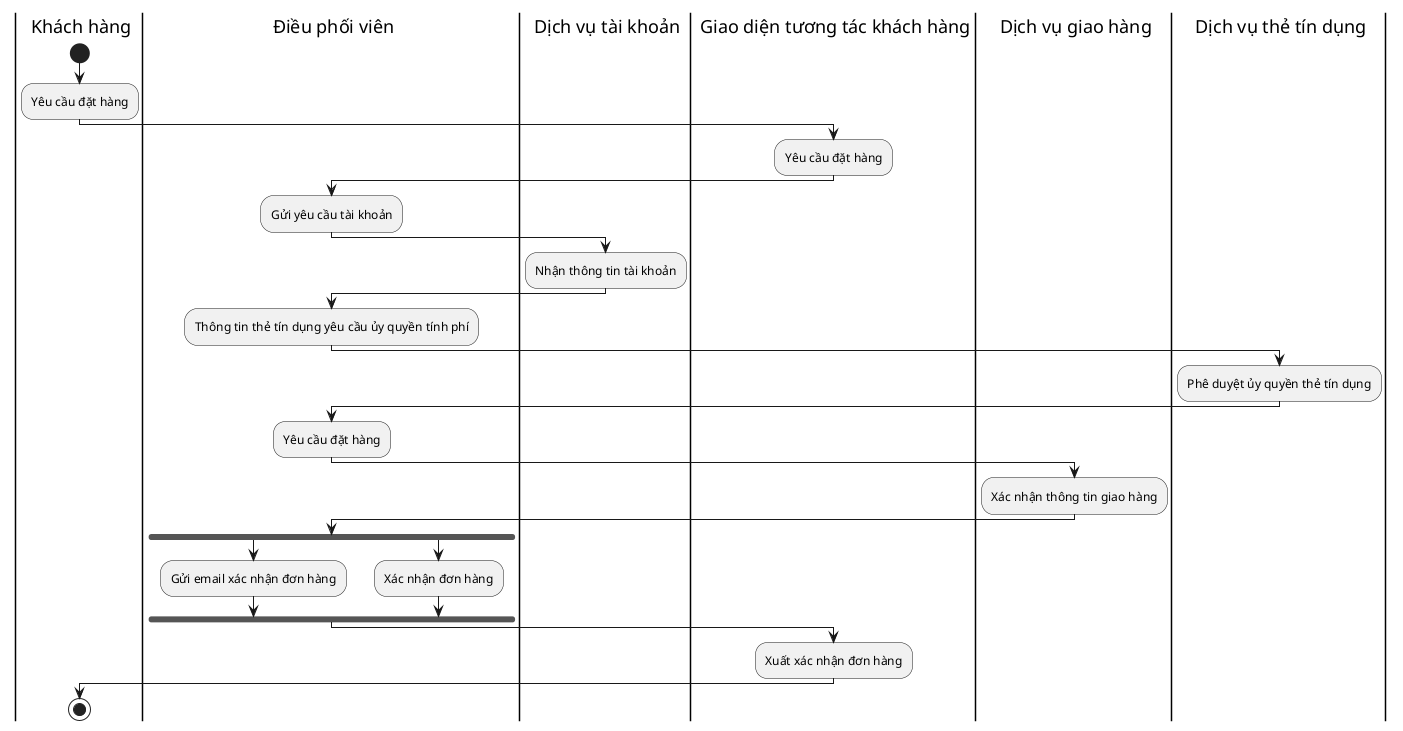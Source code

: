 @startuml
|K| Khách hàng
|V| Điều phối viên
|D| Dịch vụ tài khoản
|G| Giao diện tương tác khách hàng
|H| Dịch vụ giao hàng
|T| Dịch vụ thẻ tín dụng
|K|
start
:Yêu cầu đặt hàng;
|G|
:Yêu cầu đặt hàng;
|V|
:Gửi yêu cầu tài khoản;
|D|
:Nhận thông tin tài khoản;
|V|
:Thông tin thẻ tín dụng yêu cầu ủy quyền tính phí;
|T|
:Phê duyệt ủy quyền thẻ tín dụng;
|V|
:Yêu cầu đặt hàng;
|H|
:Xác nhận thông tin giao hàng;
|V|
fork
    :Gửi email xác nhận đơn hàng;
    |V|
fork again
   :Xác nhận đơn hàng;
end fork
|G|
:Xuất xác nhận đơn hàng;
|K|
stop
@enduml


